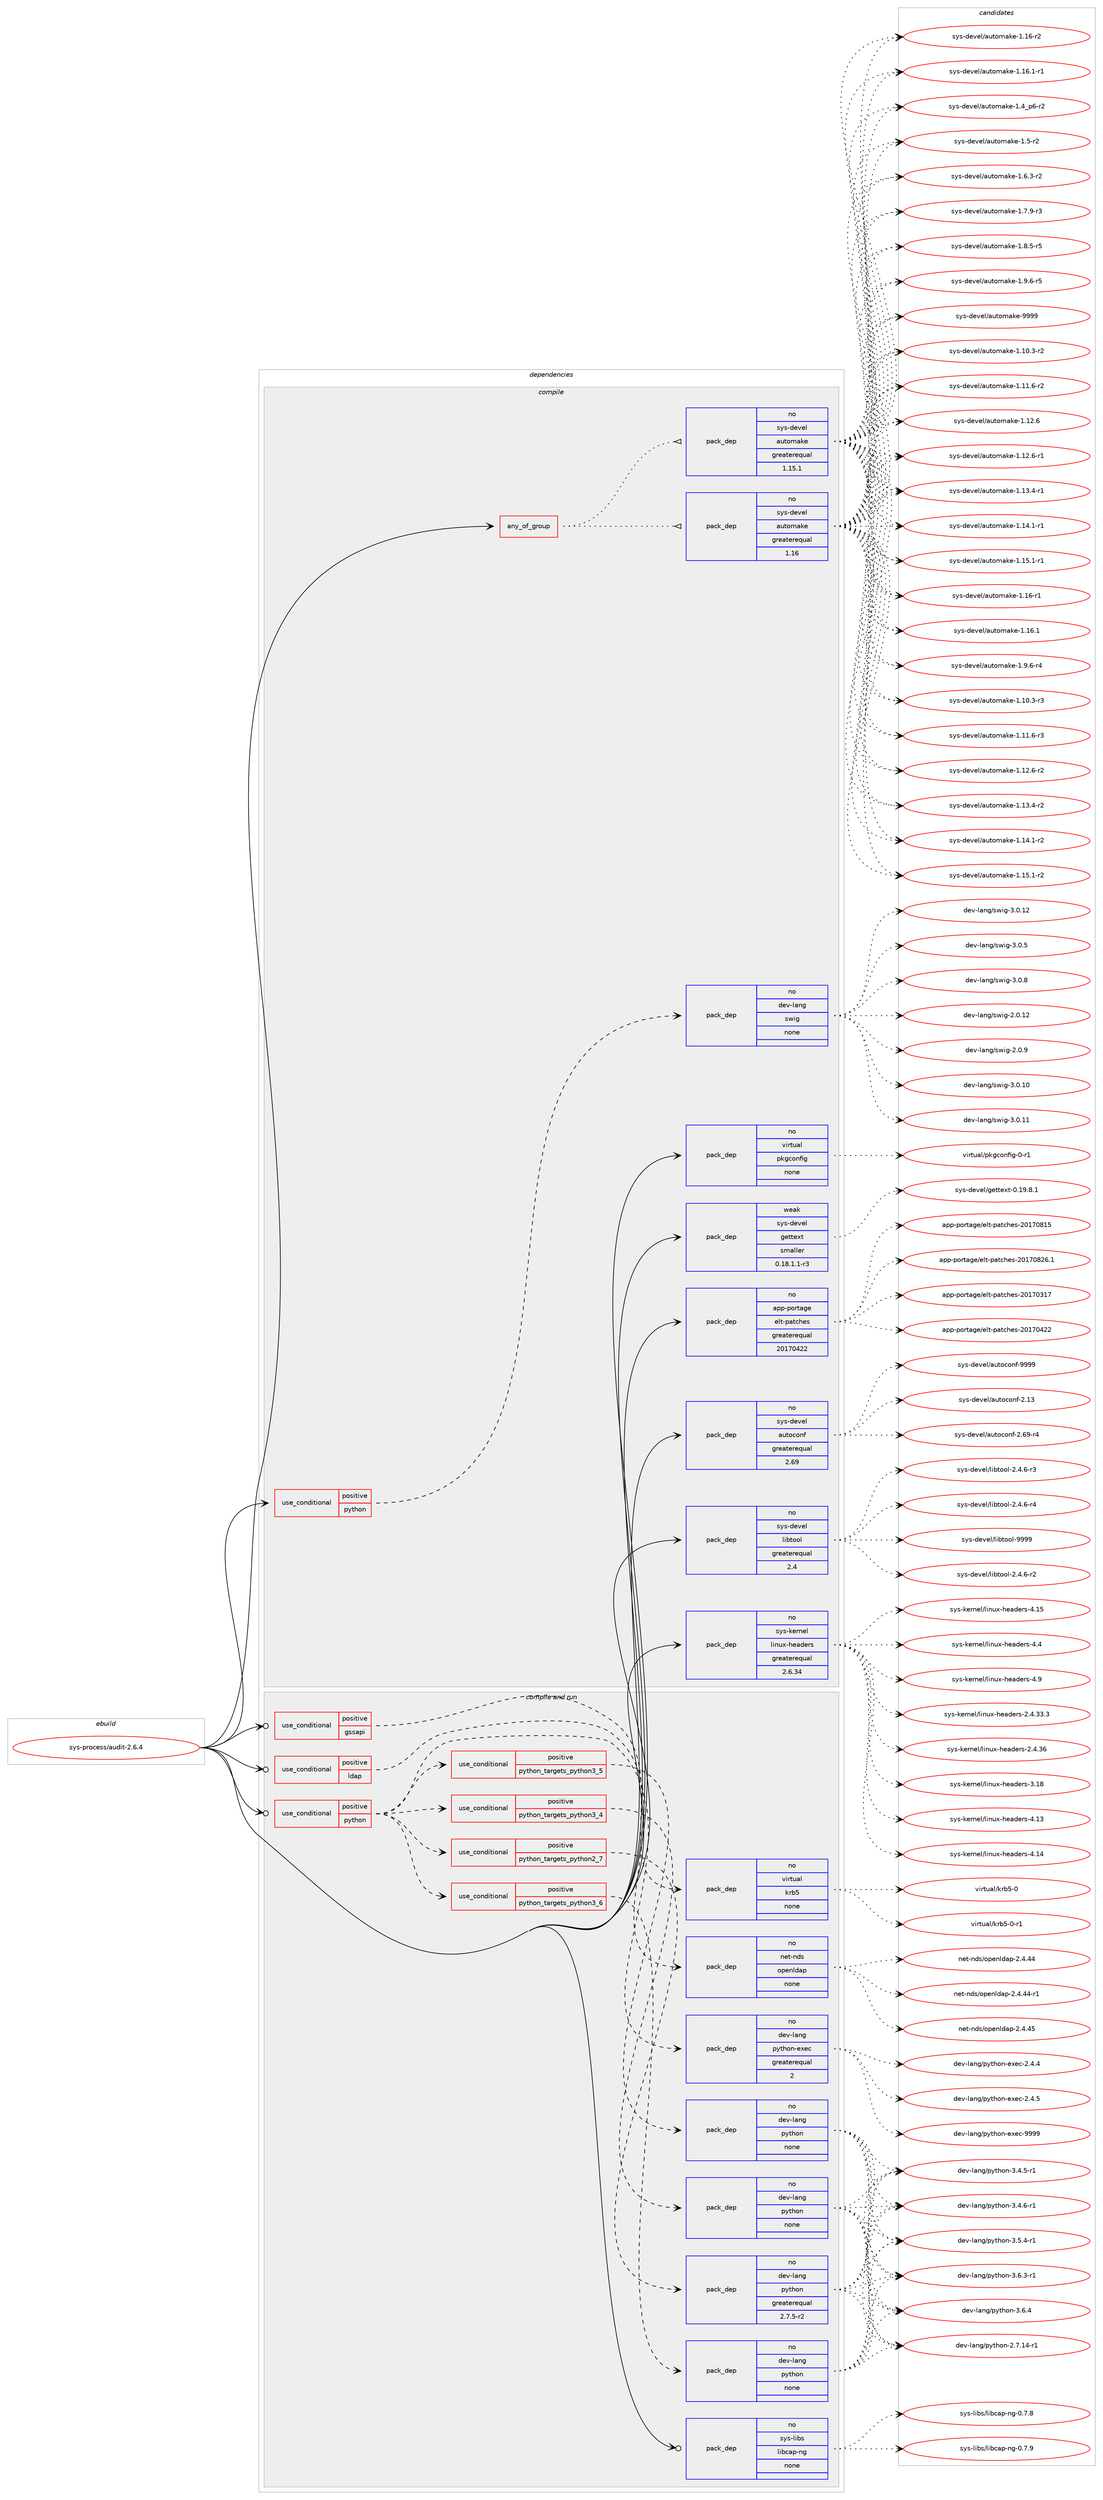 digraph prolog {

# *************
# Graph options
# *************

newrank=true;
concentrate=true;
compound=true;
graph [rankdir=LR,fontname=Helvetica,fontsize=10,ranksep=1.5];#, ranksep=2.5, nodesep=0.2];
edge  [arrowhead=vee];
node  [fontname=Helvetica,fontsize=10];

# **********
# The ebuild
# **********

subgraph cluster_leftcol {
color=gray;
rank=same;
label=<<i>ebuild</i>>;
id [label="sys-process/audit-2.6.4", color=red, width=4, href="../sys-process/audit-2.6.4.svg"];
}

# ****************
# The dependencies
# ****************

subgraph cluster_midcol {
color=gray;
label=<<i>dependencies</i>>;
subgraph cluster_compile {
fillcolor="#eeeeee";
style=filled;
label=<<i>compile</i>>;
subgraph any58 {
dependency7273 [label=<<TABLE BORDER="0" CELLBORDER="1" CELLSPACING="0" CELLPADDING="4"><TR><TD CELLPADDING="10">any_of_group</TD></TR></TABLE>>, shape=none, color=red];subgraph pack6399 {
dependency7274 [label=<<TABLE BORDER="0" CELLBORDER="1" CELLSPACING="0" CELLPADDING="4" WIDTH="220"><TR><TD ROWSPAN="6" CELLPADDING="30">pack_dep</TD></TR><TR><TD WIDTH="110">no</TD></TR><TR><TD>sys-devel</TD></TR><TR><TD>automake</TD></TR><TR><TD>greaterequal</TD></TR><TR><TD>1.16</TD></TR></TABLE>>, shape=none, color=blue];
}
dependency7273:e -> dependency7274:w [weight=20,style="dotted",arrowhead="oinv"];
subgraph pack6400 {
dependency7275 [label=<<TABLE BORDER="0" CELLBORDER="1" CELLSPACING="0" CELLPADDING="4" WIDTH="220"><TR><TD ROWSPAN="6" CELLPADDING="30">pack_dep</TD></TR><TR><TD WIDTH="110">no</TD></TR><TR><TD>sys-devel</TD></TR><TR><TD>automake</TD></TR><TR><TD>greaterequal</TD></TR><TR><TD>1.15.1</TD></TR></TABLE>>, shape=none, color=blue];
}
dependency7273:e -> dependency7275:w [weight=20,style="dotted",arrowhead="oinv"];
}
id:e -> dependency7273:w [weight=20,style="solid",arrowhead="vee"];
subgraph cond817 {
dependency7276 [label=<<TABLE BORDER="0" CELLBORDER="1" CELLSPACING="0" CELLPADDING="4"><TR><TD ROWSPAN="3" CELLPADDING="10">use_conditional</TD></TR><TR><TD>positive</TD></TR><TR><TD>python</TD></TR></TABLE>>, shape=none, color=red];
subgraph pack6401 {
dependency7277 [label=<<TABLE BORDER="0" CELLBORDER="1" CELLSPACING="0" CELLPADDING="4" WIDTH="220"><TR><TD ROWSPAN="6" CELLPADDING="30">pack_dep</TD></TR><TR><TD WIDTH="110">no</TD></TR><TR><TD>dev-lang</TD></TR><TR><TD>swig</TD></TR><TR><TD>none</TD></TR><TR><TD></TD></TR></TABLE>>, shape=none, color=blue];
}
dependency7276:e -> dependency7277:w [weight=20,style="dashed",arrowhead="vee"];
}
id:e -> dependency7276:w [weight=20,style="solid",arrowhead="vee"];
subgraph pack6402 {
dependency7278 [label=<<TABLE BORDER="0" CELLBORDER="1" CELLSPACING="0" CELLPADDING="4" WIDTH="220"><TR><TD ROWSPAN="6" CELLPADDING="30">pack_dep</TD></TR><TR><TD WIDTH="110">no</TD></TR><TR><TD>app-portage</TD></TR><TR><TD>elt-patches</TD></TR><TR><TD>greaterequal</TD></TR><TR><TD>20170422</TD></TR></TABLE>>, shape=none, color=blue];
}
id:e -> dependency7278:w [weight=20,style="solid",arrowhead="vee"];
subgraph pack6403 {
dependency7279 [label=<<TABLE BORDER="0" CELLBORDER="1" CELLSPACING="0" CELLPADDING="4" WIDTH="220"><TR><TD ROWSPAN="6" CELLPADDING="30">pack_dep</TD></TR><TR><TD WIDTH="110">no</TD></TR><TR><TD>sys-devel</TD></TR><TR><TD>autoconf</TD></TR><TR><TD>greaterequal</TD></TR><TR><TD>2.69</TD></TR></TABLE>>, shape=none, color=blue];
}
id:e -> dependency7279:w [weight=20,style="solid",arrowhead="vee"];
subgraph pack6404 {
dependency7280 [label=<<TABLE BORDER="0" CELLBORDER="1" CELLSPACING="0" CELLPADDING="4" WIDTH="220"><TR><TD ROWSPAN="6" CELLPADDING="30">pack_dep</TD></TR><TR><TD WIDTH="110">no</TD></TR><TR><TD>sys-devel</TD></TR><TR><TD>libtool</TD></TR><TR><TD>greaterequal</TD></TR><TR><TD>2.4</TD></TR></TABLE>>, shape=none, color=blue];
}
id:e -> dependency7280:w [weight=20,style="solid",arrowhead="vee"];
subgraph pack6405 {
dependency7281 [label=<<TABLE BORDER="0" CELLBORDER="1" CELLSPACING="0" CELLPADDING="4" WIDTH="220"><TR><TD ROWSPAN="6" CELLPADDING="30">pack_dep</TD></TR><TR><TD WIDTH="110">no</TD></TR><TR><TD>sys-kernel</TD></TR><TR><TD>linux-headers</TD></TR><TR><TD>greaterequal</TD></TR><TR><TD>2.6.34</TD></TR></TABLE>>, shape=none, color=blue];
}
id:e -> dependency7281:w [weight=20,style="solid",arrowhead="vee"];
subgraph pack6406 {
dependency7282 [label=<<TABLE BORDER="0" CELLBORDER="1" CELLSPACING="0" CELLPADDING="4" WIDTH="220"><TR><TD ROWSPAN="6" CELLPADDING="30">pack_dep</TD></TR><TR><TD WIDTH="110">no</TD></TR><TR><TD>virtual</TD></TR><TR><TD>pkgconfig</TD></TR><TR><TD>none</TD></TR><TR><TD></TD></TR></TABLE>>, shape=none, color=blue];
}
id:e -> dependency7282:w [weight=20,style="solid",arrowhead="vee"];
subgraph pack6407 {
dependency7283 [label=<<TABLE BORDER="0" CELLBORDER="1" CELLSPACING="0" CELLPADDING="4" WIDTH="220"><TR><TD ROWSPAN="6" CELLPADDING="30">pack_dep</TD></TR><TR><TD WIDTH="110">weak</TD></TR><TR><TD>sys-devel</TD></TR><TR><TD>gettext</TD></TR><TR><TD>smaller</TD></TR><TR><TD>0.18.1.1-r3</TD></TR></TABLE>>, shape=none, color=blue];
}
id:e -> dependency7283:w [weight=20,style="solid",arrowhead="vee"];
}
subgraph cluster_compileandrun {
fillcolor="#eeeeee";
style=filled;
label=<<i>compile and run</i>>;
subgraph cond818 {
dependency7284 [label=<<TABLE BORDER="0" CELLBORDER="1" CELLSPACING="0" CELLPADDING="4"><TR><TD ROWSPAN="3" CELLPADDING="10">use_conditional</TD></TR><TR><TD>positive</TD></TR><TR><TD>gssapi</TD></TR></TABLE>>, shape=none, color=red];
subgraph pack6408 {
dependency7285 [label=<<TABLE BORDER="0" CELLBORDER="1" CELLSPACING="0" CELLPADDING="4" WIDTH="220"><TR><TD ROWSPAN="6" CELLPADDING="30">pack_dep</TD></TR><TR><TD WIDTH="110">no</TD></TR><TR><TD>virtual</TD></TR><TR><TD>krb5</TD></TR><TR><TD>none</TD></TR><TR><TD></TD></TR></TABLE>>, shape=none, color=blue];
}
dependency7284:e -> dependency7285:w [weight=20,style="dashed",arrowhead="vee"];
}
id:e -> dependency7284:w [weight=20,style="solid",arrowhead="odotvee"];
subgraph cond819 {
dependency7286 [label=<<TABLE BORDER="0" CELLBORDER="1" CELLSPACING="0" CELLPADDING="4"><TR><TD ROWSPAN="3" CELLPADDING="10">use_conditional</TD></TR><TR><TD>positive</TD></TR><TR><TD>ldap</TD></TR></TABLE>>, shape=none, color=red];
subgraph pack6409 {
dependency7287 [label=<<TABLE BORDER="0" CELLBORDER="1" CELLSPACING="0" CELLPADDING="4" WIDTH="220"><TR><TD ROWSPAN="6" CELLPADDING="30">pack_dep</TD></TR><TR><TD WIDTH="110">no</TD></TR><TR><TD>net-nds</TD></TR><TR><TD>openldap</TD></TR><TR><TD>none</TD></TR><TR><TD></TD></TR></TABLE>>, shape=none, color=blue];
}
dependency7286:e -> dependency7287:w [weight=20,style="dashed",arrowhead="vee"];
}
id:e -> dependency7286:w [weight=20,style="solid",arrowhead="odotvee"];
subgraph cond820 {
dependency7288 [label=<<TABLE BORDER="0" CELLBORDER="1" CELLSPACING="0" CELLPADDING="4"><TR><TD ROWSPAN="3" CELLPADDING="10">use_conditional</TD></TR><TR><TD>positive</TD></TR><TR><TD>python</TD></TR></TABLE>>, shape=none, color=red];
subgraph cond821 {
dependency7289 [label=<<TABLE BORDER="0" CELLBORDER="1" CELLSPACING="0" CELLPADDING="4"><TR><TD ROWSPAN="3" CELLPADDING="10">use_conditional</TD></TR><TR><TD>positive</TD></TR><TR><TD>python_targets_python2_7</TD></TR></TABLE>>, shape=none, color=red];
subgraph pack6410 {
dependency7290 [label=<<TABLE BORDER="0" CELLBORDER="1" CELLSPACING="0" CELLPADDING="4" WIDTH="220"><TR><TD ROWSPAN="6" CELLPADDING="30">pack_dep</TD></TR><TR><TD WIDTH="110">no</TD></TR><TR><TD>dev-lang</TD></TR><TR><TD>python</TD></TR><TR><TD>greaterequal</TD></TR><TR><TD>2.7.5-r2</TD></TR></TABLE>>, shape=none, color=blue];
}
dependency7289:e -> dependency7290:w [weight=20,style="dashed",arrowhead="vee"];
}
dependency7288:e -> dependency7289:w [weight=20,style="dashed",arrowhead="vee"];
subgraph cond822 {
dependency7291 [label=<<TABLE BORDER="0" CELLBORDER="1" CELLSPACING="0" CELLPADDING="4"><TR><TD ROWSPAN="3" CELLPADDING="10">use_conditional</TD></TR><TR><TD>positive</TD></TR><TR><TD>python_targets_python3_4</TD></TR></TABLE>>, shape=none, color=red];
subgraph pack6411 {
dependency7292 [label=<<TABLE BORDER="0" CELLBORDER="1" CELLSPACING="0" CELLPADDING="4" WIDTH="220"><TR><TD ROWSPAN="6" CELLPADDING="30">pack_dep</TD></TR><TR><TD WIDTH="110">no</TD></TR><TR><TD>dev-lang</TD></TR><TR><TD>python</TD></TR><TR><TD>none</TD></TR><TR><TD></TD></TR></TABLE>>, shape=none, color=blue];
}
dependency7291:e -> dependency7292:w [weight=20,style="dashed",arrowhead="vee"];
}
dependency7288:e -> dependency7291:w [weight=20,style="dashed",arrowhead="vee"];
subgraph cond823 {
dependency7293 [label=<<TABLE BORDER="0" CELLBORDER="1" CELLSPACING="0" CELLPADDING="4"><TR><TD ROWSPAN="3" CELLPADDING="10">use_conditional</TD></TR><TR><TD>positive</TD></TR><TR><TD>python_targets_python3_5</TD></TR></TABLE>>, shape=none, color=red];
subgraph pack6412 {
dependency7294 [label=<<TABLE BORDER="0" CELLBORDER="1" CELLSPACING="0" CELLPADDING="4" WIDTH="220"><TR><TD ROWSPAN="6" CELLPADDING="30">pack_dep</TD></TR><TR><TD WIDTH="110">no</TD></TR><TR><TD>dev-lang</TD></TR><TR><TD>python</TD></TR><TR><TD>none</TD></TR><TR><TD></TD></TR></TABLE>>, shape=none, color=blue];
}
dependency7293:e -> dependency7294:w [weight=20,style="dashed",arrowhead="vee"];
}
dependency7288:e -> dependency7293:w [weight=20,style="dashed",arrowhead="vee"];
subgraph cond824 {
dependency7295 [label=<<TABLE BORDER="0" CELLBORDER="1" CELLSPACING="0" CELLPADDING="4"><TR><TD ROWSPAN="3" CELLPADDING="10">use_conditional</TD></TR><TR><TD>positive</TD></TR><TR><TD>python_targets_python3_6</TD></TR></TABLE>>, shape=none, color=red];
subgraph pack6413 {
dependency7296 [label=<<TABLE BORDER="0" CELLBORDER="1" CELLSPACING="0" CELLPADDING="4" WIDTH="220"><TR><TD ROWSPAN="6" CELLPADDING="30">pack_dep</TD></TR><TR><TD WIDTH="110">no</TD></TR><TR><TD>dev-lang</TD></TR><TR><TD>python</TD></TR><TR><TD>none</TD></TR><TR><TD></TD></TR></TABLE>>, shape=none, color=blue];
}
dependency7295:e -> dependency7296:w [weight=20,style="dashed",arrowhead="vee"];
}
dependency7288:e -> dependency7295:w [weight=20,style="dashed",arrowhead="vee"];
subgraph pack6414 {
dependency7297 [label=<<TABLE BORDER="0" CELLBORDER="1" CELLSPACING="0" CELLPADDING="4" WIDTH="220"><TR><TD ROWSPAN="6" CELLPADDING="30">pack_dep</TD></TR><TR><TD WIDTH="110">no</TD></TR><TR><TD>dev-lang</TD></TR><TR><TD>python-exec</TD></TR><TR><TD>greaterequal</TD></TR><TR><TD>2</TD></TR></TABLE>>, shape=none, color=blue];
}
dependency7288:e -> dependency7297:w [weight=20,style="dashed",arrowhead="vee"];
}
id:e -> dependency7288:w [weight=20,style="solid",arrowhead="odotvee"];
subgraph pack6415 {
dependency7298 [label=<<TABLE BORDER="0" CELLBORDER="1" CELLSPACING="0" CELLPADDING="4" WIDTH="220"><TR><TD ROWSPAN="6" CELLPADDING="30">pack_dep</TD></TR><TR><TD WIDTH="110">no</TD></TR><TR><TD>sys-libs</TD></TR><TR><TD>libcap-ng</TD></TR><TR><TD>none</TD></TR><TR><TD></TD></TR></TABLE>>, shape=none, color=blue];
}
id:e -> dependency7298:w [weight=20,style="solid",arrowhead="odotvee"];
}
subgraph cluster_run {
fillcolor="#eeeeee";
style=filled;
label=<<i>run</i>>;
}
}

# **************
# The candidates
# **************

subgraph cluster_choices {
rank=same;
color=gray;
label=<<i>candidates</i>>;

subgraph choice6399 {
color=black;
nodesep=1;
choice11512111545100101118101108479711711611110997107101454946494846514511450 [label="sys-devel/automake-1.10.3-r2", color=red, width=4,href="../sys-devel/automake-1.10.3-r2.svg"];
choice11512111545100101118101108479711711611110997107101454946494946544511450 [label="sys-devel/automake-1.11.6-r2", color=red, width=4,href="../sys-devel/automake-1.11.6-r2.svg"];
choice1151211154510010111810110847971171161111099710710145494649504654 [label="sys-devel/automake-1.12.6", color=red, width=4,href="../sys-devel/automake-1.12.6.svg"];
choice11512111545100101118101108479711711611110997107101454946495046544511449 [label="sys-devel/automake-1.12.6-r1", color=red, width=4,href="../sys-devel/automake-1.12.6-r1.svg"];
choice11512111545100101118101108479711711611110997107101454946495146524511449 [label="sys-devel/automake-1.13.4-r1", color=red, width=4,href="../sys-devel/automake-1.13.4-r1.svg"];
choice11512111545100101118101108479711711611110997107101454946495246494511449 [label="sys-devel/automake-1.14.1-r1", color=red, width=4,href="../sys-devel/automake-1.14.1-r1.svg"];
choice11512111545100101118101108479711711611110997107101454946495346494511449 [label="sys-devel/automake-1.15.1-r1", color=red, width=4,href="../sys-devel/automake-1.15.1-r1.svg"];
choice1151211154510010111810110847971171161111099710710145494649544511449 [label="sys-devel/automake-1.16-r1", color=red, width=4,href="../sys-devel/automake-1.16-r1.svg"];
choice1151211154510010111810110847971171161111099710710145494649544649 [label="sys-devel/automake-1.16.1", color=red, width=4,href="../sys-devel/automake-1.16.1.svg"];
choice115121115451001011181011084797117116111109971071014549465746544511452 [label="sys-devel/automake-1.9.6-r4", color=red, width=4,href="../sys-devel/automake-1.9.6-r4.svg"];
choice11512111545100101118101108479711711611110997107101454946494846514511451 [label="sys-devel/automake-1.10.3-r3", color=red, width=4,href="../sys-devel/automake-1.10.3-r3.svg"];
choice11512111545100101118101108479711711611110997107101454946494946544511451 [label="sys-devel/automake-1.11.6-r3", color=red, width=4,href="../sys-devel/automake-1.11.6-r3.svg"];
choice11512111545100101118101108479711711611110997107101454946495046544511450 [label="sys-devel/automake-1.12.6-r2", color=red, width=4,href="../sys-devel/automake-1.12.6-r2.svg"];
choice11512111545100101118101108479711711611110997107101454946495146524511450 [label="sys-devel/automake-1.13.4-r2", color=red, width=4,href="../sys-devel/automake-1.13.4-r2.svg"];
choice11512111545100101118101108479711711611110997107101454946495246494511450 [label="sys-devel/automake-1.14.1-r2", color=red, width=4,href="../sys-devel/automake-1.14.1-r2.svg"];
choice11512111545100101118101108479711711611110997107101454946495346494511450 [label="sys-devel/automake-1.15.1-r2", color=red, width=4,href="../sys-devel/automake-1.15.1-r2.svg"];
choice1151211154510010111810110847971171161111099710710145494649544511450 [label="sys-devel/automake-1.16-r2", color=red, width=4,href="../sys-devel/automake-1.16-r2.svg"];
choice11512111545100101118101108479711711611110997107101454946495446494511449 [label="sys-devel/automake-1.16.1-r1", color=red, width=4,href="../sys-devel/automake-1.16.1-r1.svg"];
choice115121115451001011181011084797117116111109971071014549465295112544511450 [label="sys-devel/automake-1.4_p6-r2", color=red, width=4,href="../sys-devel/automake-1.4_p6-r2.svg"];
choice11512111545100101118101108479711711611110997107101454946534511450 [label="sys-devel/automake-1.5-r2", color=red, width=4,href="../sys-devel/automake-1.5-r2.svg"];
choice115121115451001011181011084797117116111109971071014549465446514511450 [label="sys-devel/automake-1.6.3-r2", color=red, width=4,href="../sys-devel/automake-1.6.3-r2.svg"];
choice115121115451001011181011084797117116111109971071014549465546574511451 [label="sys-devel/automake-1.7.9-r3", color=red, width=4,href="../sys-devel/automake-1.7.9-r3.svg"];
choice115121115451001011181011084797117116111109971071014549465646534511453 [label="sys-devel/automake-1.8.5-r5", color=red, width=4,href="../sys-devel/automake-1.8.5-r5.svg"];
choice115121115451001011181011084797117116111109971071014549465746544511453 [label="sys-devel/automake-1.9.6-r5", color=red, width=4,href="../sys-devel/automake-1.9.6-r5.svg"];
choice115121115451001011181011084797117116111109971071014557575757 [label="sys-devel/automake-9999", color=red, width=4,href="../sys-devel/automake-9999.svg"];
dependency7274:e -> choice11512111545100101118101108479711711611110997107101454946494846514511450:w [style=dotted,weight="100"];
dependency7274:e -> choice11512111545100101118101108479711711611110997107101454946494946544511450:w [style=dotted,weight="100"];
dependency7274:e -> choice1151211154510010111810110847971171161111099710710145494649504654:w [style=dotted,weight="100"];
dependency7274:e -> choice11512111545100101118101108479711711611110997107101454946495046544511449:w [style=dotted,weight="100"];
dependency7274:e -> choice11512111545100101118101108479711711611110997107101454946495146524511449:w [style=dotted,weight="100"];
dependency7274:e -> choice11512111545100101118101108479711711611110997107101454946495246494511449:w [style=dotted,weight="100"];
dependency7274:e -> choice11512111545100101118101108479711711611110997107101454946495346494511449:w [style=dotted,weight="100"];
dependency7274:e -> choice1151211154510010111810110847971171161111099710710145494649544511449:w [style=dotted,weight="100"];
dependency7274:e -> choice1151211154510010111810110847971171161111099710710145494649544649:w [style=dotted,weight="100"];
dependency7274:e -> choice115121115451001011181011084797117116111109971071014549465746544511452:w [style=dotted,weight="100"];
dependency7274:e -> choice11512111545100101118101108479711711611110997107101454946494846514511451:w [style=dotted,weight="100"];
dependency7274:e -> choice11512111545100101118101108479711711611110997107101454946494946544511451:w [style=dotted,weight="100"];
dependency7274:e -> choice11512111545100101118101108479711711611110997107101454946495046544511450:w [style=dotted,weight="100"];
dependency7274:e -> choice11512111545100101118101108479711711611110997107101454946495146524511450:w [style=dotted,weight="100"];
dependency7274:e -> choice11512111545100101118101108479711711611110997107101454946495246494511450:w [style=dotted,weight="100"];
dependency7274:e -> choice11512111545100101118101108479711711611110997107101454946495346494511450:w [style=dotted,weight="100"];
dependency7274:e -> choice1151211154510010111810110847971171161111099710710145494649544511450:w [style=dotted,weight="100"];
dependency7274:e -> choice11512111545100101118101108479711711611110997107101454946495446494511449:w [style=dotted,weight="100"];
dependency7274:e -> choice115121115451001011181011084797117116111109971071014549465295112544511450:w [style=dotted,weight="100"];
dependency7274:e -> choice11512111545100101118101108479711711611110997107101454946534511450:w [style=dotted,weight="100"];
dependency7274:e -> choice115121115451001011181011084797117116111109971071014549465446514511450:w [style=dotted,weight="100"];
dependency7274:e -> choice115121115451001011181011084797117116111109971071014549465546574511451:w [style=dotted,weight="100"];
dependency7274:e -> choice115121115451001011181011084797117116111109971071014549465646534511453:w [style=dotted,weight="100"];
dependency7274:e -> choice115121115451001011181011084797117116111109971071014549465746544511453:w [style=dotted,weight="100"];
dependency7274:e -> choice115121115451001011181011084797117116111109971071014557575757:w [style=dotted,weight="100"];
}
subgraph choice6400 {
color=black;
nodesep=1;
choice11512111545100101118101108479711711611110997107101454946494846514511450 [label="sys-devel/automake-1.10.3-r2", color=red, width=4,href="../sys-devel/automake-1.10.3-r2.svg"];
choice11512111545100101118101108479711711611110997107101454946494946544511450 [label="sys-devel/automake-1.11.6-r2", color=red, width=4,href="../sys-devel/automake-1.11.6-r2.svg"];
choice1151211154510010111810110847971171161111099710710145494649504654 [label="sys-devel/automake-1.12.6", color=red, width=4,href="../sys-devel/automake-1.12.6.svg"];
choice11512111545100101118101108479711711611110997107101454946495046544511449 [label="sys-devel/automake-1.12.6-r1", color=red, width=4,href="../sys-devel/automake-1.12.6-r1.svg"];
choice11512111545100101118101108479711711611110997107101454946495146524511449 [label="sys-devel/automake-1.13.4-r1", color=red, width=4,href="../sys-devel/automake-1.13.4-r1.svg"];
choice11512111545100101118101108479711711611110997107101454946495246494511449 [label="sys-devel/automake-1.14.1-r1", color=red, width=4,href="../sys-devel/automake-1.14.1-r1.svg"];
choice11512111545100101118101108479711711611110997107101454946495346494511449 [label="sys-devel/automake-1.15.1-r1", color=red, width=4,href="../sys-devel/automake-1.15.1-r1.svg"];
choice1151211154510010111810110847971171161111099710710145494649544511449 [label="sys-devel/automake-1.16-r1", color=red, width=4,href="../sys-devel/automake-1.16-r1.svg"];
choice1151211154510010111810110847971171161111099710710145494649544649 [label="sys-devel/automake-1.16.1", color=red, width=4,href="../sys-devel/automake-1.16.1.svg"];
choice115121115451001011181011084797117116111109971071014549465746544511452 [label="sys-devel/automake-1.9.6-r4", color=red, width=4,href="../sys-devel/automake-1.9.6-r4.svg"];
choice11512111545100101118101108479711711611110997107101454946494846514511451 [label="sys-devel/automake-1.10.3-r3", color=red, width=4,href="../sys-devel/automake-1.10.3-r3.svg"];
choice11512111545100101118101108479711711611110997107101454946494946544511451 [label="sys-devel/automake-1.11.6-r3", color=red, width=4,href="../sys-devel/automake-1.11.6-r3.svg"];
choice11512111545100101118101108479711711611110997107101454946495046544511450 [label="sys-devel/automake-1.12.6-r2", color=red, width=4,href="../sys-devel/automake-1.12.6-r2.svg"];
choice11512111545100101118101108479711711611110997107101454946495146524511450 [label="sys-devel/automake-1.13.4-r2", color=red, width=4,href="../sys-devel/automake-1.13.4-r2.svg"];
choice11512111545100101118101108479711711611110997107101454946495246494511450 [label="sys-devel/automake-1.14.1-r2", color=red, width=4,href="../sys-devel/automake-1.14.1-r2.svg"];
choice11512111545100101118101108479711711611110997107101454946495346494511450 [label="sys-devel/automake-1.15.1-r2", color=red, width=4,href="../sys-devel/automake-1.15.1-r2.svg"];
choice1151211154510010111810110847971171161111099710710145494649544511450 [label="sys-devel/automake-1.16-r2", color=red, width=4,href="../sys-devel/automake-1.16-r2.svg"];
choice11512111545100101118101108479711711611110997107101454946495446494511449 [label="sys-devel/automake-1.16.1-r1", color=red, width=4,href="../sys-devel/automake-1.16.1-r1.svg"];
choice115121115451001011181011084797117116111109971071014549465295112544511450 [label="sys-devel/automake-1.4_p6-r2", color=red, width=4,href="../sys-devel/automake-1.4_p6-r2.svg"];
choice11512111545100101118101108479711711611110997107101454946534511450 [label="sys-devel/automake-1.5-r2", color=red, width=4,href="../sys-devel/automake-1.5-r2.svg"];
choice115121115451001011181011084797117116111109971071014549465446514511450 [label="sys-devel/automake-1.6.3-r2", color=red, width=4,href="../sys-devel/automake-1.6.3-r2.svg"];
choice115121115451001011181011084797117116111109971071014549465546574511451 [label="sys-devel/automake-1.7.9-r3", color=red, width=4,href="../sys-devel/automake-1.7.9-r3.svg"];
choice115121115451001011181011084797117116111109971071014549465646534511453 [label="sys-devel/automake-1.8.5-r5", color=red, width=4,href="../sys-devel/automake-1.8.5-r5.svg"];
choice115121115451001011181011084797117116111109971071014549465746544511453 [label="sys-devel/automake-1.9.6-r5", color=red, width=4,href="../sys-devel/automake-1.9.6-r5.svg"];
choice115121115451001011181011084797117116111109971071014557575757 [label="sys-devel/automake-9999", color=red, width=4,href="../sys-devel/automake-9999.svg"];
dependency7275:e -> choice11512111545100101118101108479711711611110997107101454946494846514511450:w [style=dotted,weight="100"];
dependency7275:e -> choice11512111545100101118101108479711711611110997107101454946494946544511450:w [style=dotted,weight="100"];
dependency7275:e -> choice1151211154510010111810110847971171161111099710710145494649504654:w [style=dotted,weight="100"];
dependency7275:e -> choice11512111545100101118101108479711711611110997107101454946495046544511449:w [style=dotted,weight="100"];
dependency7275:e -> choice11512111545100101118101108479711711611110997107101454946495146524511449:w [style=dotted,weight="100"];
dependency7275:e -> choice11512111545100101118101108479711711611110997107101454946495246494511449:w [style=dotted,weight="100"];
dependency7275:e -> choice11512111545100101118101108479711711611110997107101454946495346494511449:w [style=dotted,weight="100"];
dependency7275:e -> choice1151211154510010111810110847971171161111099710710145494649544511449:w [style=dotted,weight="100"];
dependency7275:e -> choice1151211154510010111810110847971171161111099710710145494649544649:w [style=dotted,weight="100"];
dependency7275:e -> choice115121115451001011181011084797117116111109971071014549465746544511452:w [style=dotted,weight="100"];
dependency7275:e -> choice11512111545100101118101108479711711611110997107101454946494846514511451:w [style=dotted,weight="100"];
dependency7275:e -> choice11512111545100101118101108479711711611110997107101454946494946544511451:w [style=dotted,weight="100"];
dependency7275:e -> choice11512111545100101118101108479711711611110997107101454946495046544511450:w [style=dotted,weight="100"];
dependency7275:e -> choice11512111545100101118101108479711711611110997107101454946495146524511450:w [style=dotted,weight="100"];
dependency7275:e -> choice11512111545100101118101108479711711611110997107101454946495246494511450:w [style=dotted,weight="100"];
dependency7275:e -> choice11512111545100101118101108479711711611110997107101454946495346494511450:w [style=dotted,weight="100"];
dependency7275:e -> choice1151211154510010111810110847971171161111099710710145494649544511450:w [style=dotted,weight="100"];
dependency7275:e -> choice11512111545100101118101108479711711611110997107101454946495446494511449:w [style=dotted,weight="100"];
dependency7275:e -> choice115121115451001011181011084797117116111109971071014549465295112544511450:w [style=dotted,weight="100"];
dependency7275:e -> choice11512111545100101118101108479711711611110997107101454946534511450:w [style=dotted,weight="100"];
dependency7275:e -> choice115121115451001011181011084797117116111109971071014549465446514511450:w [style=dotted,weight="100"];
dependency7275:e -> choice115121115451001011181011084797117116111109971071014549465546574511451:w [style=dotted,weight="100"];
dependency7275:e -> choice115121115451001011181011084797117116111109971071014549465646534511453:w [style=dotted,weight="100"];
dependency7275:e -> choice115121115451001011181011084797117116111109971071014549465746544511453:w [style=dotted,weight="100"];
dependency7275:e -> choice115121115451001011181011084797117116111109971071014557575757:w [style=dotted,weight="100"];
}
subgraph choice6401 {
color=black;
nodesep=1;
choice10010111845108971101034711511910510345504648464950 [label="dev-lang/swig-2.0.12", color=red, width=4,href="../dev-lang/swig-2.0.12.svg"];
choice100101118451089711010347115119105103455046484657 [label="dev-lang/swig-2.0.9", color=red, width=4,href="../dev-lang/swig-2.0.9.svg"];
choice10010111845108971101034711511910510345514648464948 [label="dev-lang/swig-3.0.10", color=red, width=4,href="../dev-lang/swig-3.0.10.svg"];
choice10010111845108971101034711511910510345514648464949 [label="dev-lang/swig-3.0.11", color=red, width=4,href="../dev-lang/swig-3.0.11.svg"];
choice10010111845108971101034711511910510345514648464950 [label="dev-lang/swig-3.0.12", color=red, width=4,href="../dev-lang/swig-3.0.12.svg"];
choice100101118451089711010347115119105103455146484653 [label="dev-lang/swig-3.0.5", color=red, width=4,href="../dev-lang/swig-3.0.5.svg"];
choice100101118451089711010347115119105103455146484656 [label="dev-lang/swig-3.0.8", color=red, width=4,href="../dev-lang/swig-3.0.8.svg"];
dependency7277:e -> choice10010111845108971101034711511910510345504648464950:w [style=dotted,weight="100"];
dependency7277:e -> choice100101118451089711010347115119105103455046484657:w [style=dotted,weight="100"];
dependency7277:e -> choice10010111845108971101034711511910510345514648464948:w [style=dotted,weight="100"];
dependency7277:e -> choice10010111845108971101034711511910510345514648464949:w [style=dotted,weight="100"];
dependency7277:e -> choice10010111845108971101034711511910510345514648464950:w [style=dotted,weight="100"];
dependency7277:e -> choice100101118451089711010347115119105103455146484653:w [style=dotted,weight="100"];
dependency7277:e -> choice100101118451089711010347115119105103455146484656:w [style=dotted,weight="100"];
}
subgraph choice6402 {
color=black;
nodesep=1;
choice97112112451121111141169710310147101108116451129711699104101115455048495548514955 [label="app-portage/elt-patches-20170317", color=red, width=4,href="../app-portage/elt-patches-20170317.svg"];
choice97112112451121111141169710310147101108116451129711699104101115455048495548525050 [label="app-portage/elt-patches-20170422", color=red, width=4,href="../app-portage/elt-patches-20170422.svg"];
choice97112112451121111141169710310147101108116451129711699104101115455048495548564953 [label="app-portage/elt-patches-20170815", color=red, width=4,href="../app-portage/elt-patches-20170815.svg"];
choice971121124511211111411697103101471011081164511297116991041011154550484955485650544649 [label="app-portage/elt-patches-20170826.1", color=red, width=4,href="../app-portage/elt-patches-20170826.1.svg"];
dependency7278:e -> choice97112112451121111141169710310147101108116451129711699104101115455048495548514955:w [style=dotted,weight="100"];
dependency7278:e -> choice97112112451121111141169710310147101108116451129711699104101115455048495548525050:w [style=dotted,weight="100"];
dependency7278:e -> choice97112112451121111141169710310147101108116451129711699104101115455048495548564953:w [style=dotted,weight="100"];
dependency7278:e -> choice971121124511211111411697103101471011081164511297116991041011154550484955485650544649:w [style=dotted,weight="100"];
}
subgraph choice6403 {
color=black;
nodesep=1;
choice115121115451001011181011084797117116111991111101024550464951 [label="sys-devel/autoconf-2.13", color=red, width=4,href="../sys-devel/autoconf-2.13.svg"];
choice1151211154510010111810110847971171161119911111010245504654574511452 [label="sys-devel/autoconf-2.69-r4", color=red, width=4,href="../sys-devel/autoconf-2.69-r4.svg"];
choice115121115451001011181011084797117116111991111101024557575757 [label="sys-devel/autoconf-9999", color=red, width=4,href="../sys-devel/autoconf-9999.svg"];
dependency7279:e -> choice115121115451001011181011084797117116111991111101024550464951:w [style=dotted,weight="100"];
dependency7279:e -> choice1151211154510010111810110847971171161119911111010245504654574511452:w [style=dotted,weight="100"];
dependency7279:e -> choice115121115451001011181011084797117116111991111101024557575757:w [style=dotted,weight="100"];
}
subgraph choice6404 {
color=black;
nodesep=1;
choice1151211154510010111810110847108105981161111111084550465246544511450 [label="sys-devel/libtool-2.4.6-r2", color=red, width=4,href="../sys-devel/libtool-2.4.6-r2.svg"];
choice1151211154510010111810110847108105981161111111084550465246544511451 [label="sys-devel/libtool-2.4.6-r3", color=red, width=4,href="../sys-devel/libtool-2.4.6-r3.svg"];
choice1151211154510010111810110847108105981161111111084550465246544511452 [label="sys-devel/libtool-2.4.6-r4", color=red, width=4,href="../sys-devel/libtool-2.4.6-r4.svg"];
choice1151211154510010111810110847108105981161111111084557575757 [label="sys-devel/libtool-9999", color=red, width=4,href="../sys-devel/libtool-9999.svg"];
dependency7280:e -> choice1151211154510010111810110847108105981161111111084550465246544511450:w [style=dotted,weight="100"];
dependency7280:e -> choice1151211154510010111810110847108105981161111111084550465246544511451:w [style=dotted,weight="100"];
dependency7280:e -> choice1151211154510010111810110847108105981161111111084550465246544511452:w [style=dotted,weight="100"];
dependency7280:e -> choice1151211154510010111810110847108105981161111111084557575757:w [style=dotted,weight="100"];
}
subgraph choice6405 {
color=black;
nodesep=1;
choice11512111545107101114110101108471081051101171204510410197100101114115455046524651514651 [label="sys-kernel/linux-headers-2.4.33.3", color=red, width=4,href="../sys-kernel/linux-headers-2.4.33.3.svg"];
choice1151211154510710111411010110847108105110117120451041019710010111411545504652465154 [label="sys-kernel/linux-headers-2.4.36", color=red, width=4,href="../sys-kernel/linux-headers-2.4.36.svg"];
choice115121115451071011141101011084710810511011712045104101971001011141154551464956 [label="sys-kernel/linux-headers-3.18", color=red, width=4,href="../sys-kernel/linux-headers-3.18.svg"];
choice115121115451071011141101011084710810511011712045104101971001011141154552464951 [label="sys-kernel/linux-headers-4.13", color=red, width=4,href="../sys-kernel/linux-headers-4.13.svg"];
choice115121115451071011141101011084710810511011712045104101971001011141154552464952 [label="sys-kernel/linux-headers-4.14", color=red, width=4,href="../sys-kernel/linux-headers-4.14.svg"];
choice115121115451071011141101011084710810511011712045104101971001011141154552464953 [label="sys-kernel/linux-headers-4.15", color=red, width=4,href="../sys-kernel/linux-headers-4.15.svg"];
choice1151211154510710111411010110847108105110117120451041019710010111411545524652 [label="sys-kernel/linux-headers-4.4", color=red, width=4,href="../sys-kernel/linux-headers-4.4.svg"];
choice1151211154510710111411010110847108105110117120451041019710010111411545524657 [label="sys-kernel/linux-headers-4.9", color=red, width=4,href="../sys-kernel/linux-headers-4.9.svg"];
dependency7281:e -> choice11512111545107101114110101108471081051101171204510410197100101114115455046524651514651:w [style=dotted,weight="100"];
dependency7281:e -> choice1151211154510710111411010110847108105110117120451041019710010111411545504652465154:w [style=dotted,weight="100"];
dependency7281:e -> choice115121115451071011141101011084710810511011712045104101971001011141154551464956:w [style=dotted,weight="100"];
dependency7281:e -> choice115121115451071011141101011084710810511011712045104101971001011141154552464951:w [style=dotted,weight="100"];
dependency7281:e -> choice115121115451071011141101011084710810511011712045104101971001011141154552464952:w [style=dotted,weight="100"];
dependency7281:e -> choice115121115451071011141101011084710810511011712045104101971001011141154552464953:w [style=dotted,weight="100"];
dependency7281:e -> choice1151211154510710111411010110847108105110117120451041019710010111411545524652:w [style=dotted,weight="100"];
dependency7281:e -> choice1151211154510710111411010110847108105110117120451041019710010111411545524657:w [style=dotted,weight="100"];
}
subgraph choice6406 {
color=black;
nodesep=1;
choice11810511411611797108471121071039911111010210510345484511449 [label="virtual/pkgconfig-0-r1", color=red, width=4,href="../virtual/pkgconfig-0-r1.svg"];
dependency7282:e -> choice11810511411611797108471121071039911111010210510345484511449:w [style=dotted,weight="100"];
}
subgraph choice6407 {
color=black;
nodesep=1;
choice1151211154510010111810110847103101116116101120116454846495746564649 [label="sys-devel/gettext-0.19.8.1", color=red, width=4,href="../sys-devel/gettext-0.19.8.1.svg"];
dependency7283:e -> choice1151211154510010111810110847103101116116101120116454846495746564649:w [style=dotted,weight="100"];
}
subgraph choice6408 {
color=black;
nodesep=1;
choice118105114116117971084710711498534548 [label="virtual/krb5-0", color=red, width=4,href="../virtual/krb5-0.svg"];
choice1181051141161179710847107114985345484511449 [label="virtual/krb5-0-r1", color=red, width=4,href="../virtual/krb5-0-r1.svg"];
dependency7285:e -> choice118105114116117971084710711498534548:w [style=dotted,weight="100"];
dependency7285:e -> choice1181051141161179710847107114985345484511449:w [style=dotted,weight="100"];
}
subgraph choice6409 {
color=black;
nodesep=1;
choice11010111645110100115471111121011101081009711245504652465252 [label="net-nds/openldap-2.4.44", color=red, width=4,href="../net-nds/openldap-2.4.44.svg"];
choice110101116451101001154711111210111010810097112455046524652524511449 [label="net-nds/openldap-2.4.44-r1", color=red, width=4,href="../net-nds/openldap-2.4.44-r1.svg"];
choice11010111645110100115471111121011101081009711245504652465253 [label="net-nds/openldap-2.4.45", color=red, width=4,href="../net-nds/openldap-2.4.45.svg"];
dependency7287:e -> choice11010111645110100115471111121011101081009711245504652465252:w [style=dotted,weight="100"];
dependency7287:e -> choice110101116451101001154711111210111010810097112455046524652524511449:w [style=dotted,weight="100"];
dependency7287:e -> choice11010111645110100115471111121011101081009711245504652465253:w [style=dotted,weight="100"];
}
subgraph choice6410 {
color=black;
nodesep=1;
choice100101118451089711010347112121116104111110455046554649524511449 [label="dev-lang/python-2.7.14-r1", color=red, width=4,href="../dev-lang/python-2.7.14-r1.svg"];
choice1001011184510897110103471121211161041111104551465246534511449 [label="dev-lang/python-3.4.5-r1", color=red, width=4,href="../dev-lang/python-3.4.5-r1.svg"];
choice1001011184510897110103471121211161041111104551465246544511449 [label="dev-lang/python-3.4.6-r1", color=red, width=4,href="../dev-lang/python-3.4.6-r1.svg"];
choice1001011184510897110103471121211161041111104551465346524511449 [label="dev-lang/python-3.5.4-r1", color=red, width=4,href="../dev-lang/python-3.5.4-r1.svg"];
choice1001011184510897110103471121211161041111104551465446514511449 [label="dev-lang/python-3.6.3-r1", color=red, width=4,href="../dev-lang/python-3.6.3-r1.svg"];
choice100101118451089711010347112121116104111110455146544652 [label="dev-lang/python-3.6.4", color=red, width=4,href="../dev-lang/python-3.6.4.svg"];
dependency7290:e -> choice100101118451089711010347112121116104111110455046554649524511449:w [style=dotted,weight="100"];
dependency7290:e -> choice1001011184510897110103471121211161041111104551465246534511449:w [style=dotted,weight="100"];
dependency7290:e -> choice1001011184510897110103471121211161041111104551465246544511449:w [style=dotted,weight="100"];
dependency7290:e -> choice1001011184510897110103471121211161041111104551465346524511449:w [style=dotted,weight="100"];
dependency7290:e -> choice1001011184510897110103471121211161041111104551465446514511449:w [style=dotted,weight="100"];
dependency7290:e -> choice100101118451089711010347112121116104111110455146544652:w [style=dotted,weight="100"];
}
subgraph choice6411 {
color=black;
nodesep=1;
choice100101118451089711010347112121116104111110455046554649524511449 [label="dev-lang/python-2.7.14-r1", color=red, width=4,href="../dev-lang/python-2.7.14-r1.svg"];
choice1001011184510897110103471121211161041111104551465246534511449 [label="dev-lang/python-3.4.5-r1", color=red, width=4,href="../dev-lang/python-3.4.5-r1.svg"];
choice1001011184510897110103471121211161041111104551465246544511449 [label="dev-lang/python-3.4.6-r1", color=red, width=4,href="../dev-lang/python-3.4.6-r1.svg"];
choice1001011184510897110103471121211161041111104551465346524511449 [label="dev-lang/python-3.5.4-r1", color=red, width=4,href="../dev-lang/python-3.5.4-r1.svg"];
choice1001011184510897110103471121211161041111104551465446514511449 [label="dev-lang/python-3.6.3-r1", color=red, width=4,href="../dev-lang/python-3.6.3-r1.svg"];
choice100101118451089711010347112121116104111110455146544652 [label="dev-lang/python-3.6.4", color=red, width=4,href="../dev-lang/python-3.6.4.svg"];
dependency7292:e -> choice100101118451089711010347112121116104111110455046554649524511449:w [style=dotted,weight="100"];
dependency7292:e -> choice1001011184510897110103471121211161041111104551465246534511449:w [style=dotted,weight="100"];
dependency7292:e -> choice1001011184510897110103471121211161041111104551465246544511449:w [style=dotted,weight="100"];
dependency7292:e -> choice1001011184510897110103471121211161041111104551465346524511449:w [style=dotted,weight="100"];
dependency7292:e -> choice1001011184510897110103471121211161041111104551465446514511449:w [style=dotted,weight="100"];
dependency7292:e -> choice100101118451089711010347112121116104111110455146544652:w [style=dotted,weight="100"];
}
subgraph choice6412 {
color=black;
nodesep=1;
choice100101118451089711010347112121116104111110455046554649524511449 [label="dev-lang/python-2.7.14-r1", color=red, width=4,href="../dev-lang/python-2.7.14-r1.svg"];
choice1001011184510897110103471121211161041111104551465246534511449 [label="dev-lang/python-3.4.5-r1", color=red, width=4,href="../dev-lang/python-3.4.5-r1.svg"];
choice1001011184510897110103471121211161041111104551465246544511449 [label="dev-lang/python-3.4.6-r1", color=red, width=4,href="../dev-lang/python-3.4.6-r1.svg"];
choice1001011184510897110103471121211161041111104551465346524511449 [label="dev-lang/python-3.5.4-r1", color=red, width=4,href="../dev-lang/python-3.5.4-r1.svg"];
choice1001011184510897110103471121211161041111104551465446514511449 [label="dev-lang/python-3.6.3-r1", color=red, width=4,href="../dev-lang/python-3.6.3-r1.svg"];
choice100101118451089711010347112121116104111110455146544652 [label="dev-lang/python-3.6.4", color=red, width=4,href="../dev-lang/python-3.6.4.svg"];
dependency7294:e -> choice100101118451089711010347112121116104111110455046554649524511449:w [style=dotted,weight="100"];
dependency7294:e -> choice1001011184510897110103471121211161041111104551465246534511449:w [style=dotted,weight="100"];
dependency7294:e -> choice1001011184510897110103471121211161041111104551465246544511449:w [style=dotted,weight="100"];
dependency7294:e -> choice1001011184510897110103471121211161041111104551465346524511449:w [style=dotted,weight="100"];
dependency7294:e -> choice1001011184510897110103471121211161041111104551465446514511449:w [style=dotted,weight="100"];
dependency7294:e -> choice100101118451089711010347112121116104111110455146544652:w [style=dotted,weight="100"];
}
subgraph choice6413 {
color=black;
nodesep=1;
choice100101118451089711010347112121116104111110455046554649524511449 [label="dev-lang/python-2.7.14-r1", color=red, width=4,href="../dev-lang/python-2.7.14-r1.svg"];
choice1001011184510897110103471121211161041111104551465246534511449 [label="dev-lang/python-3.4.5-r1", color=red, width=4,href="../dev-lang/python-3.4.5-r1.svg"];
choice1001011184510897110103471121211161041111104551465246544511449 [label="dev-lang/python-3.4.6-r1", color=red, width=4,href="../dev-lang/python-3.4.6-r1.svg"];
choice1001011184510897110103471121211161041111104551465346524511449 [label="dev-lang/python-3.5.4-r1", color=red, width=4,href="../dev-lang/python-3.5.4-r1.svg"];
choice1001011184510897110103471121211161041111104551465446514511449 [label="dev-lang/python-3.6.3-r1", color=red, width=4,href="../dev-lang/python-3.6.3-r1.svg"];
choice100101118451089711010347112121116104111110455146544652 [label="dev-lang/python-3.6.4", color=red, width=4,href="../dev-lang/python-3.6.4.svg"];
dependency7296:e -> choice100101118451089711010347112121116104111110455046554649524511449:w [style=dotted,weight="100"];
dependency7296:e -> choice1001011184510897110103471121211161041111104551465246534511449:w [style=dotted,weight="100"];
dependency7296:e -> choice1001011184510897110103471121211161041111104551465246544511449:w [style=dotted,weight="100"];
dependency7296:e -> choice1001011184510897110103471121211161041111104551465346524511449:w [style=dotted,weight="100"];
dependency7296:e -> choice1001011184510897110103471121211161041111104551465446514511449:w [style=dotted,weight="100"];
dependency7296:e -> choice100101118451089711010347112121116104111110455146544652:w [style=dotted,weight="100"];
}
subgraph choice6414 {
color=black;
nodesep=1;
choice1001011184510897110103471121211161041111104510112010199455046524652 [label="dev-lang/python-exec-2.4.4", color=red, width=4,href="../dev-lang/python-exec-2.4.4.svg"];
choice1001011184510897110103471121211161041111104510112010199455046524653 [label="dev-lang/python-exec-2.4.5", color=red, width=4,href="../dev-lang/python-exec-2.4.5.svg"];
choice10010111845108971101034711212111610411111045101120101994557575757 [label="dev-lang/python-exec-9999", color=red, width=4,href="../dev-lang/python-exec-9999.svg"];
dependency7297:e -> choice1001011184510897110103471121211161041111104510112010199455046524652:w [style=dotted,weight="100"];
dependency7297:e -> choice1001011184510897110103471121211161041111104510112010199455046524653:w [style=dotted,weight="100"];
dependency7297:e -> choice10010111845108971101034711212111610411111045101120101994557575757:w [style=dotted,weight="100"];
}
subgraph choice6415 {
color=black;
nodesep=1;
choice11512111545108105981154710810598999711245110103454846554656 [label="sys-libs/libcap-ng-0.7.8", color=red, width=4,href="../sys-libs/libcap-ng-0.7.8.svg"];
choice11512111545108105981154710810598999711245110103454846554657 [label="sys-libs/libcap-ng-0.7.9", color=red, width=4,href="../sys-libs/libcap-ng-0.7.9.svg"];
dependency7298:e -> choice11512111545108105981154710810598999711245110103454846554656:w [style=dotted,weight="100"];
dependency7298:e -> choice11512111545108105981154710810598999711245110103454846554657:w [style=dotted,weight="100"];
}
}

}
